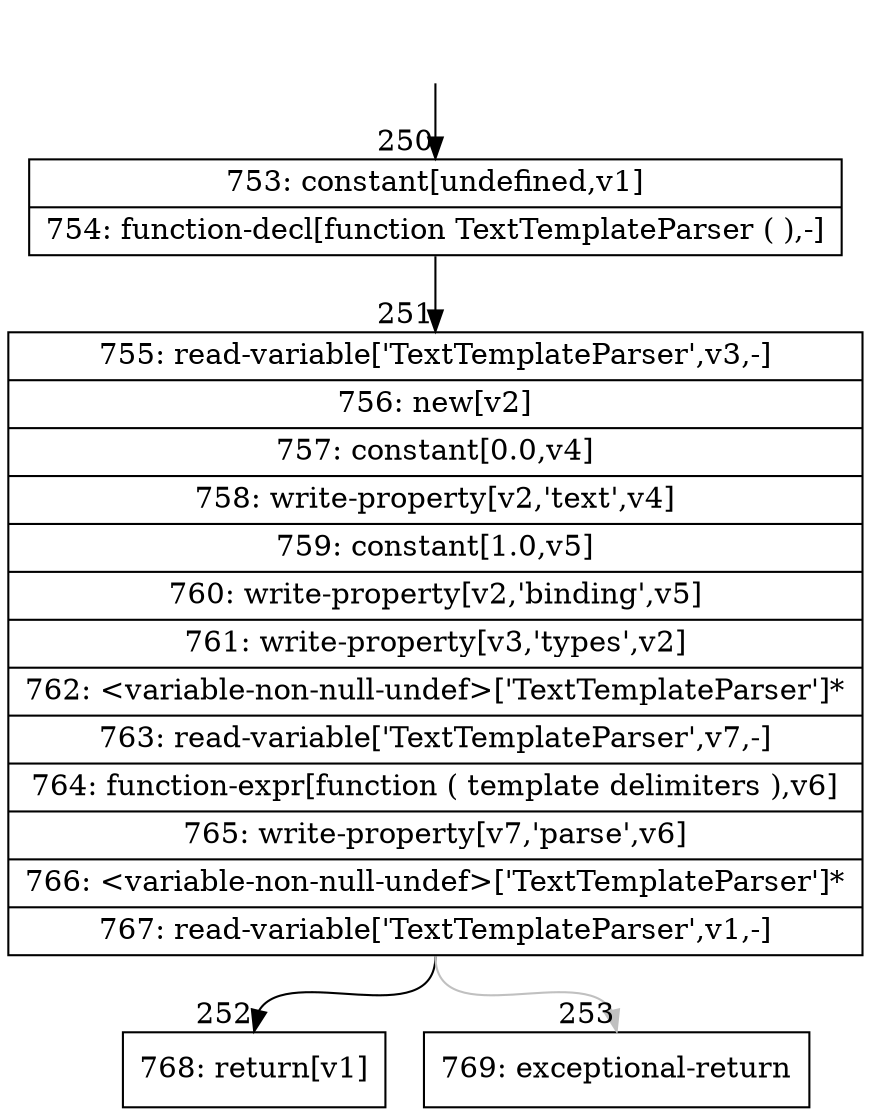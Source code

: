 digraph {
rankdir="TD"
BB_entry24[shape=none,label=""];
BB_entry24 -> BB250 [tailport=s, headport=n, headlabel="    250"]
BB250 [shape=record label="{753: constant[undefined,v1]|754: function-decl[function TextTemplateParser ( ),-]}" ] 
BB250 -> BB251 [tailport=s, headport=n, headlabel="      251"]
BB251 [shape=record label="{755: read-variable['TextTemplateParser',v3,-]|756: new[v2]|757: constant[0.0,v4]|758: write-property[v2,'text',v4]|759: constant[1.0,v5]|760: write-property[v2,'binding',v5]|761: write-property[v3,'types',v2]|762: \<variable-non-null-undef\>['TextTemplateParser']*|763: read-variable['TextTemplateParser',v7,-]|764: function-expr[function ( template delimiters ),v6]|765: write-property[v7,'parse',v6]|766: \<variable-non-null-undef\>['TextTemplateParser']*|767: read-variable['TextTemplateParser',v1,-]}" ] 
BB251 -> BB252 [tailport=s, headport=n, headlabel="      252"]
BB251 -> BB253 [tailport=s, headport=n, color=gray, headlabel="      253"]
BB252 [shape=record label="{768: return[v1]}" ] 
BB253 [shape=record label="{769: exceptional-return}" ] 
//#$~ 242
}
